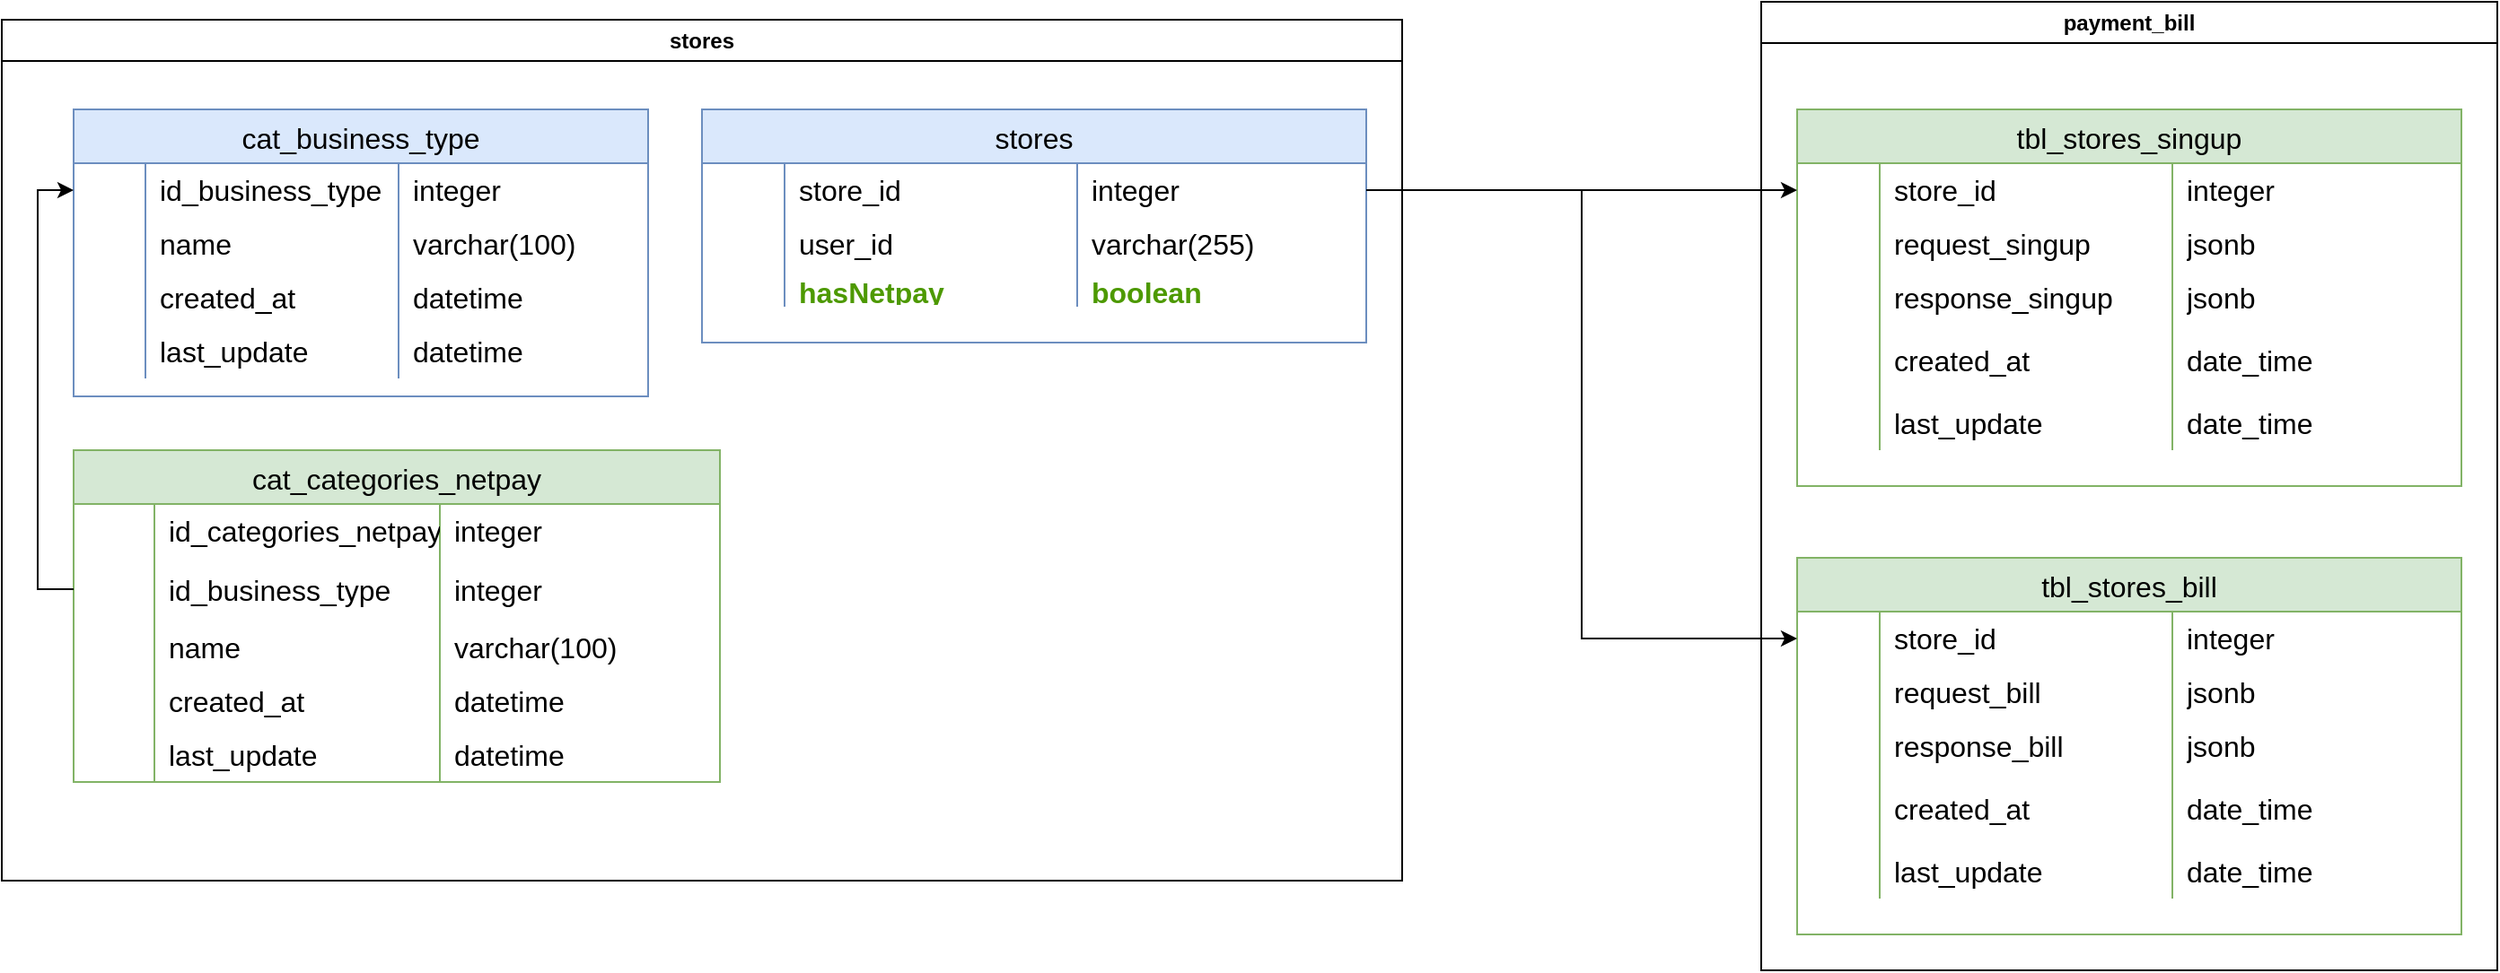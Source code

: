 <mxfile version="24.5.4" type="github">
  <diagram name="Página-1" id="sR-9Ipz1DtobjVX7vWEs">
    <mxGraphModel dx="2059" dy="1060" grid="1" gridSize="10" guides="1" tooltips="1" connect="1" arrows="1" fold="1" page="1" pageScale="1" pageWidth="827" pageHeight="1169" math="0" shadow="0">
      <root>
        <mxCell id="0" />
        <mxCell id="1" parent="0" />
        <mxCell id="05YtGx7H-CWME4nsVqSi-127" value="payment_bill" style="swimlane;whiteSpace=wrap;html=1;" parent="1" vertex="1">
          <mxGeometry x="1020" y="30" width="410" height="540" as="geometry" />
        </mxCell>
        <mxCell id="05YtGx7H-CWME4nsVqSi-57" value="tbl_stores_singup" style="shape=table;startSize=30;container=1;collapsible=0;childLayout=tableLayout;fixedRows=1;rowLines=0;fontStyle=0;strokeColor=#82b366;fontSize=16;fillColor=#d5e8d4;" parent="05YtGx7H-CWME4nsVqSi-127" vertex="1">
          <mxGeometry x="20" y="60" width="370" height="210" as="geometry" />
        </mxCell>
        <mxCell id="05YtGx7H-CWME4nsVqSi-58" value="" style="shape=tableRow;horizontal=0;startSize=0;swimlaneHead=0;swimlaneBody=0;top=0;left=0;bottom=0;right=0;collapsible=0;dropTarget=0;fillColor=none;points=[[0,0.5],[1,0.5]];portConstraint=eastwest;strokeColor=inherit;fontSize=16;" parent="05YtGx7H-CWME4nsVqSi-57" vertex="1">
          <mxGeometry y="30" width="370" height="30" as="geometry" />
        </mxCell>
        <mxCell id="05YtGx7H-CWME4nsVqSi-59" value="" style="shape=partialRectangle;html=1;whiteSpace=wrap;connectable=0;fillColor=none;top=0;left=0;bottom=0;right=0;overflow=hidden;pointerEvents=1;strokeColor=inherit;fontSize=16;" parent="05YtGx7H-CWME4nsVqSi-58" vertex="1">
          <mxGeometry width="46" height="30" as="geometry">
            <mxRectangle width="46" height="30" as="alternateBounds" />
          </mxGeometry>
        </mxCell>
        <mxCell id="05YtGx7H-CWME4nsVqSi-60" value="store_id" style="shape=partialRectangle;html=1;whiteSpace=wrap;connectable=0;fillColor=none;top=0;left=0;bottom=0;right=0;align=left;spacingLeft=6;overflow=hidden;strokeColor=inherit;fontSize=16;" parent="05YtGx7H-CWME4nsVqSi-58" vertex="1">
          <mxGeometry x="46" width="163" height="30" as="geometry">
            <mxRectangle width="163" height="30" as="alternateBounds" />
          </mxGeometry>
        </mxCell>
        <mxCell id="05YtGx7H-CWME4nsVqSi-61" value="integer" style="shape=partialRectangle;html=1;whiteSpace=wrap;connectable=0;fillColor=none;top=0;left=0;bottom=0;right=0;align=left;spacingLeft=6;overflow=hidden;strokeColor=inherit;fontSize=16;" parent="05YtGx7H-CWME4nsVqSi-58" vertex="1">
          <mxGeometry x="209" width="161" height="30" as="geometry">
            <mxRectangle width="161" height="30" as="alternateBounds" />
          </mxGeometry>
        </mxCell>
        <mxCell id="05YtGx7H-CWME4nsVqSi-62" value="" style="shape=tableRow;horizontal=0;startSize=0;swimlaneHead=0;swimlaneBody=0;top=0;left=0;bottom=0;right=0;collapsible=0;dropTarget=0;fillColor=none;points=[[0,0.5],[1,0.5]];portConstraint=eastwest;strokeColor=inherit;fontSize=16;" parent="05YtGx7H-CWME4nsVqSi-57" vertex="1">
          <mxGeometry y="60" width="370" height="30" as="geometry" />
        </mxCell>
        <mxCell id="05YtGx7H-CWME4nsVqSi-63" value="" style="shape=partialRectangle;html=1;whiteSpace=wrap;connectable=0;fillColor=none;top=0;left=0;bottom=0;right=0;overflow=hidden;strokeColor=inherit;fontSize=16;" parent="05YtGx7H-CWME4nsVqSi-62" vertex="1">
          <mxGeometry width="46" height="30" as="geometry">
            <mxRectangle width="46" height="30" as="alternateBounds" />
          </mxGeometry>
        </mxCell>
        <mxCell id="05YtGx7H-CWME4nsVqSi-64" value="request_singup" style="shape=partialRectangle;html=1;whiteSpace=wrap;connectable=0;fillColor=none;top=0;left=0;bottom=0;right=0;align=left;spacingLeft=6;overflow=hidden;strokeColor=inherit;fontSize=16;" parent="05YtGx7H-CWME4nsVqSi-62" vertex="1">
          <mxGeometry x="46" width="163" height="30" as="geometry">
            <mxRectangle width="163" height="30" as="alternateBounds" />
          </mxGeometry>
        </mxCell>
        <mxCell id="05YtGx7H-CWME4nsVqSi-65" value="jsonb" style="shape=partialRectangle;html=1;whiteSpace=wrap;connectable=0;fillColor=none;top=0;left=0;bottom=0;right=0;align=left;spacingLeft=6;overflow=hidden;strokeColor=inherit;fontSize=16;" parent="05YtGx7H-CWME4nsVqSi-62" vertex="1">
          <mxGeometry x="209" width="161" height="30" as="geometry">
            <mxRectangle width="161" height="30" as="alternateBounds" />
          </mxGeometry>
        </mxCell>
        <mxCell id="05YtGx7H-CWME4nsVqSi-137" style="shape=tableRow;horizontal=0;startSize=0;swimlaneHead=0;swimlaneBody=0;top=0;left=0;bottom=0;right=0;collapsible=0;dropTarget=0;fillColor=none;points=[[0,0.5],[1,0.5]];portConstraint=eastwest;strokeColor=inherit;fontSize=16;" parent="05YtGx7H-CWME4nsVqSi-57" vertex="1">
          <mxGeometry y="90" width="370" height="30" as="geometry" />
        </mxCell>
        <mxCell id="05YtGx7H-CWME4nsVqSi-138" style="shape=partialRectangle;html=1;whiteSpace=wrap;connectable=0;fillColor=none;top=0;left=0;bottom=0;right=0;overflow=hidden;strokeColor=inherit;fontSize=16;" parent="05YtGx7H-CWME4nsVqSi-137" vertex="1">
          <mxGeometry width="46" height="30" as="geometry">
            <mxRectangle width="46" height="30" as="alternateBounds" />
          </mxGeometry>
        </mxCell>
        <mxCell id="05YtGx7H-CWME4nsVqSi-139" value="response_singup" style="shape=partialRectangle;html=1;whiteSpace=wrap;connectable=0;fillColor=none;top=0;left=0;bottom=0;right=0;align=left;spacingLeft=6;overflow=hidden;strokeColor=inherit;fontSize=16;" parent="05YtGx7H-CWME4nsVqSi-137" vertex="1">
          <mxGeometry x="46" width="163" height="30" as="geometry">
            <mxRectangle width="163" height="30" as="alternateBounds" />
          </mxGeometry>
        </mxCell>
        <mxCell id="05YtGx7H-CWME4nsVqSi-140" value="jsonb" style="shape=partialRectangle;html=1;whiteSpace=wrap;connectable=0;fillColor=none;top=0;left=0;bottom=0;right=0;align=left;spacingLeft=6;overflow=hidden;strokeColor=inherit;fontSize=16;" parent="05YtGx7H-CWME4nsVqSi-137" vertex="1">
          <mxGeometry x="209" width="161" height="30" as="geometry">
            <mxRectangle width="161" height="30" as="alternateBounds" />
          </mxGeometry>
        </mxCell>
        <mxCell id="05YtGx7H-CWME4nsVqSi-70" style="shape=tableRow;horizontal=0;startSize=0;swimlaneHead=0;swimlaneBody=0;top=0;left=0;bottom=0;right=0;collapsible=0;dropTarget=0;fillColor=none;points=[[0,0.5],[1,0.5]];portConstraint=eastwest;strokeColor=inherit;fontSize=16;" parent="05YtGx7H-CWME4nsVqSi-57" vertex="1">
          <mxGeometry y="120" width="370" height="40" as="geometry" />
        </mxCell>
        <mxCell id="05YtGx7H-CWME4nsVqSi-71" style="shape=partialRectangle;html=1;whiteSpace=wrap;connectable=0;fillColor=none;top=0;left=0;bottom=0;right=0;overflow=hidden;strokeColor=inherit;fontSize=16;" parent="05YtGx7H-CWME4nsVqSi-70" vertex="1">
          <mxGeometry width="46" height="40" as="geometry">
            <mxRectangle width="46" height="40" as="alternateBounds" />
          </mxGeometry>
        </mxCell>
        <mxCell id="05YtGx7H-CWME4nsVqSi-72" value="created_at" style="shape=partialRectangle;html=1;whiteSpace=wrap;connectable=0;fillColor=none;top=0;left=0;bottom=0;right=0;align=left;spacingLeft=6;overflow=hidden;strokeColor=inherit;fontSize=16;" parent="05YtGx7H-CWME4nsVqSi-70" vertex="1">
          <mxGeometry x="46" width="163" height="40" as="geometry">
            <mxRectangle width="163" height="40" as="alternateBounds" />
          </mxGeometry>
        </mxCell>
        <mxCell id="05YtGx7H-CWME4nsVqSi-73" value="date_time" style="shape=partialRectangle;html=1;whiteSpace=wrap;connectable=0;fillColor=none;top=0;left=0;bottom=0;right=0;align=left;spacingLeft=6;overflow=hidden;strokeColor=inherit;fontSize=16;" parent="05YtGx7H-CWME4nsVqSi-70" vertex="1">
          <mxGeometry x="209" width="161" height="40" as="geometry">
            <mxRectangle width="161" height="40" as="alternateBounds" />
          </mxGeometry>
        </mxCell>
        <mxCell id="05YtGx7H-CWME4nsVqSi-74" style="shape=tableRow;horizontal=0;startSize=0;swimlaneHead=0;swimlaneBody=0;top=0;left=0;bottom=0;right=0;collapsible=0;dropTarget=0;fillColor=none;points=[[0,0.5],[1,0.5]];portConstraint=eastwest;strokeColor=inherit;fontSize=16;" parent="05YtGx7H-CWME4nsVqSi-57" vertex="1">
          <mxGeometry y="160" width="370" height="30" as="geometry" />
        </mxCell>
        <mxCell id="05YtGx7H-CWME4nsVqSi-75" style="shape=partialRectangle;html=1;whiteSpace=wrap;connectable=0;fillColor=none;top=0;left=0;bottom=0;right=0;overflow=hidden;strokeColor=inherit;fontSize=16;" parent="05YtGx7H-CWME4nsVqSi-74" vertex="1">
          <mxGeometry width="46" height="30" as="geometry">
            <mxRectangle width="46" height="30" as="alternateBounds" />
          </mxGeometry>
        </mxCell>
        <mxCell id="05YtGx7H-CWME4nsVqSi-76" value="last_update" style="shape=partialRectangle;html=1;whiteSpace=wrap;connectable=0;fillColor=none;top=0;left=0;bottom=0;right=0;align=left;spacingLeft=6;overflow=hidden;strokeColor=inherit;fontSize=16;" parent="05YtGx7H-CWME4nsVqSi-74" vertex="1">
          <mxGeometry x="46" width="163" height="30" as="geometry">
            <mxRectangle width="163" height="30" as="alternateBounds" />
          </mxGeometry>
        </mxCell>
        <mxCell id="05YtGx7H-CWME4nsVqSi-77" value="date_time" style="shape=partialRectangle;html=1;whiteSpace=wrap;connectable=0;fillColor=none;top=0;left=0;bottom=0;right=0;align=left;spacingLeft=6;overflow=hidden;strokeColor=inherit;fontSize=16;" parent="05YtGx7H-CWME4nsVqSi-74" vertex="1">
          <mxGeometry x="209" width="161" height="30" as="geometry">
            <mxRectangle width="161" height="30" as="alternateBounds" />
          </mxGeometry>
        </mxCell>
        <mxCell id="05YtGx7H-CWME4nsVqSi-145" value="tbl_stores_bill" style="shape=table;startSize=30;container=1;collapsible=0;childLayout=tableLayout;fixedRows=1;rowLines=0;fontStyle=0;strokeColor=#82b366;fontSize=16;fillColor=#d5e8d4;" parent="05YtGx7H-CWME4nsVqSi-127" vertex="1">
          <mxGeometry x="20" y="310" width="370" height="210" as="geometry" />
        </mxCell>
        <mxCell id="05YtGx7H-CWME4nsVqSi-146" value="" style="shape=tableRow;horizontal=0;startSize=0;swimlaneHead=0;swimlaneBody=0;top=0;left=0;bottom=0;right=0;collapsible=0;dropTarget=0;fillColor=none;points=[[0,0.5],[1,0.5]];portConstraint=eastwest;strokeColor=inherit;fontSize=16;" parent="05YtGx7H-CWME4nsVqSi-145" vertex="1">
          <mxGeometry y="30" width="370" height="30" as="geometry" />
        </mxCell>
        <mxCell id="05YtGx7H-CWME4nsVqSi-147" value="" style="shape=partialRectangle;html=1;whiteSpace=wrap;connectable=0;fillColor=none;top=0;left=0;bottom=0;right=0;overflow=hidden;pointerEvents=1;strokeColor=inherit;fontSize=16;" parent="05YtGx7H-CWME4nsVqSi-146" vertex="1">
          <mxGeometry width="46" height="30" as="geometry">
            <mxRectangle width="46" height="30" as="alternateBounds" />
          </mxGeometry>
        </mxCell>
        <mxCell id="05YtGx7H-CWME4nsVqSi-148" value="store_id" style="shape=partialRectangle;html=1;whiteSpace=wrap;connectable=0;fillColor=none;top=0;left=0;bottom=0;right=0;align=left;spacingLeft=6;overflow=hidden;strokeColor=inherit;fontSize=16;" parent="05YtGx7H-CWME4nsVqSi-146" vertex="1">
          <mxGeometry x="46" width="163" height="30" as="geometry">
            <mxRectangle width="163" height="30" as="alternateBounds" />
          </mxGeometry>
        </mxCell>
        <mxCell id="05YtGx7H-CWME4nsVqSi-149" value="integer" style="shape=partialRectangle;html=1;whiteSpace=wrap;connectable=0;fillColor=none;top=0;left=0;bottom=0;right=0;align=left;spacingLeft=6;overflow=hidden;strokeColor=inherit;fontSize=16;" parent="05YtGx7H-CWME4nsVqSi-146" vertex="1">
          <mxGeometry x="209" width="161" height="30" as="geometry">
            <mxRectangle width="161" height="30" as="alternateBounds" />
          </mxGeometry>
        </mxCell>
        <mxCell id="05YtGx7H-CWME4nsVqSi-158" style="shape=tableRow;horizontal=0;startSize=0;swimlaneHead=0;swimlaneBody=0;top=0;left=0;bottom=0;right=0;collapsible=0;dropTarget=0;fillColor=none;points=[[0,0.5],[1,0.5]];portConstraint=eastwest;strokeColor=inherit;fontSize=16;" parent="05YtGx7H-CWME4nsVqSi-145" vertex="1">
          <mxGeometry y="60" width="370" height="30" as="geometry" />
        </mxCell>
        <mxCell id="05YtGx7H-CWME4nsVqSi-159" style="shape=partialRectangle;html=1;whiteSpace=wrap;connectable=0;fillColor=none;top=0;left=0;bottom=0;right=0;overflow=hidden;strokeColor=inherit;fontSize=16;" parent="05YtGx7H-CWME4nsVqSi-158" vertex="1">
          <mxGeometry width="46" height="30" as="geometry">
            <mxRectangle width="46" height="30" as="alternateBounds" />
          </mxGeometry>
        </mxCell>
        <mxCell id="05YtGx7H-CWME4nsVqSi-160" value="request_bill" style="shape=partialRectangle;html=1;whiteSpace=wrap;connectable=0;fillColor=none;top=0;left=0;bottom=0;right=0;align=left;spacingLeft=6;overflow=hidden;strokeColor=inherit;fontSize=16;" parent="05YtGx7H-CWME4nsVqSi-158" vertex="1">
          <mxGeometry x="46" width="163" height="30" as="geometry">
            <mxRectangle width="163" height="30" as="alternateBounds" />
          </mxGeometry>
        </mxCell>
        <mxCell id="05YtGx7H-CWME4nsVqSi-161" value="&lt;div&gt;jsonb&lt;/div&gt;" style="shape=partialRectangle;html=1;whiteSpace=wrap;connectable=0;fillColor=none;top=0;left=0;bottom=0;right=0;align=left;spacingLeft=6;overflow=hidden;strokeColor=inherit;fontSize=16;" parent="05YtGx7H-CWME4nsVqSi-158" vertex="1">
          <mxGeometry x="209" width="161" height="30" as="geometry">
            <mxRectangle width="161" height="30" as="alternateBounds" />
          </mxGeometry>
        </mxCell>
        <mxCell id="s_7tr-dG0rgTzwTSZN3e-1" style="shape=tableRow;horizontal=0;startSize=0;swimlaneHead=0;swimlaneBody=0;top=0;left=0;bottom=0;right=0;collapsible=0;dropTarget=0;fillColor=none;points=[[0,0.5],[1,0.5]];portConstraint=eastwest;strokeColor=inherit;fontSize=16;" vertex="1" parent="05YtGx7H-CWME4nsVqSi-145">
          <mxGeometry y="90" width="370" height="30" as="geometry" />
        </mxCell>
        <mxCell id="s_7tr-dG0rgTzwTSZN3e-2" style="shape=partialRectangle;html=1;whiteSpace=wrap;connectable=0;fillColor=none;top=0;left=0;bottom=0;right=0;overflow=hidden;strokeColor=inherit;fontSize=16;" vertex="1" parent="s_7tr-dG0rgTzwTSZN3e-1">
          <mxGeometry width="46" height="30" as="geometry">
            <mxRectangle width="46" height="30" as="alternateBounds" />
          </mxGeometry>
        </mxCell>
        <mxCell id="s_7tr-dG0rgTzwTSZN3e-3" value="response_bill" style="shape=partialRectangle;html=1;whiteSpace=wrap;connectable=0;fillColor=none;top=0;left=0;bottom=0;right=0;align=left;spacingLeft=6;overflow=hidden;strokeColor=inherit;fontSize=16;" vertex="1" parent="s_7tr-dG0rgTzwTSZN3e-1">
          <mxGeometry x="46" width="163" height="30" as="geometry">
            <mxRectangle width="163" height="30" as="alternateBounds" />
          </mxGeometry>
        </mxCell>
        <mxCell id="s_7tr-dG0rgTzwTSZN3e-4" value="jsonb" style="shape=partialRectangle;html=1;whiteSpace=wrap;connectable=0;fillColor=none;top=0;left=0;bottom=0;right=0;align=left;spacingLeft=6;overflow=hidden;strokeColor=inherit;fontSize=16;" vertex="1" parent="s_7tr-dG0rgTzwTSZN3e-1">
          <mxGeometry x="209" width="161" height="30" as="geometry">
            <mxRectangle width="161" height="30" as="alternateBounds" />
          </mxGeometry>
        </mxCell>
        <mxCell id="05YtGx7H-CWME4nsVqSi-166" style="shape=tableRow;horizontal=0;startSize=0;swimlaneHead=0;swimlaneBody=0;top=0;left=0;bottom=0;right=0;collapsible=0;dropTarget=0;fillColor=none;points=[[0,0.5],[1,0.5]];portConstraint=eastwest;strokeColor=inherit;fontSize=16;" parent="05YtGx7H-CWME4nsVqSi-145" vertex="1">
          <mxGeometry y="120" width="370" height="40" as="geometry" />
        </mxCell>
        <mxCell id="05YtGx7H-CWME4nsVqSi-167" style="shape=partialRectangle;html=1;whiteSpace=wrap;connectable=0;fillColor=none;top=0;left=0;bottom=0;right=0;overflow=hidden;strokeColor=inherit;fontSize=16;" parent="05YtGx7H-CWME4nsVqSi-166" vertex="1">
          <mxGeometry width="46" height="40" as="geometry">
            <mxRectangle width="46" height="40" as="alternateBounds" />
          </mxGeometry>
        </mxCell>
        <mxCell id="05YtGx7H-CWME4nsVqSi-168" value="created_at" style="shape=partialRectangle;html=1;whiteSpace=wrap;connectable=0;fillColor=none;top=0;left=0;bottom=0;right=0;align=left;spacingLeft=6;overflow=hidden;strokeColor=inherit;fontSize=16;" parent="05YtGx7H-CWME4nsVqSi-166" vertex="1">
          <mxGeometry x="46" width="163" height="40" as="geometry">
            <mxRectangle width="163" height="40" as="alternateBounds" />
          </mxGeometry>
        </mxCell>
        <mxCell id="05YtGx7H-CWME4nsVqSi-169" value="date_time" style="shape=partialRectangle;html=1;whiteSpace=wrap;connectable=0;fillColor=none;top=0;left=0;bottom=0;right=0;align=left;spacingLeft=6;overflow=hidden;strokeColor=inherit;fontSize=16;" parent="05YtGx7H-CWME4nsVqSi-166" vertex="1">
          <mxGeometry x="209" width="161" height="40" as="geometry">
            <mxRectangle width="161" height="40" as="alternateBounds" />
          </mxGeometry>
        </mxCell>
        <mxCell id="05YtGx7H-CWME4nsVqSi-170" style="shape=tableRow;horizontal=0;startSize=0;swimlaneHead=0;swimlaneBody=0;top=0;left=0;bottom=0;right=0;collapsible=0;dropTarget=0;fillColor=none;points=[[0,0.5],[1,0.5]];portConstraint=eastwest;strokeColor=inherit;fontSize=16;" parent="05YtGx7H-CWME4nsVqSi-145" vertex="1">
          <mxGeometry y="160" width="370" height="30" as="geometry" />
        </mxCell>
        <mxCell id="05YtGx7H-CWME4nsVqSi-171" style="shape=partialRectangle;html=1;whiteSpace=wrap;connectable=0;fillColor=none;top=0;left=0;bottom=0;right=0;overflow=hidden;strokeColor=inherit;fontSize=16;" parent="05YtGx7H-CWME4nsVqSi-170" vertex="1">
          <mxGeometry width="46" height="30" as="geometry">
            <mxRectangle width="46" height="30" as="alternateBounds" />
          </mxGeometry>
        </mxCell>
        <mxCell id="05YtGx7H-CWME4nsVqSi-172" value="last_update" style="shape=partialRectangle;html=1;whiteSpace=wrap;connectable=0;fillColor=none;top=0;left=0;bottom=0;right=0;align=left;spacingLeft=6;overflow=hidden;strokeColor=inherit;fontSize=16;" parent="05YtGx7H-CWME4nsVqSi-170" vertex="1">
          <mxGeometry x="46" width="163" height="30" as="geometry">
            <mxRectangle width="163" height="30" as="alternateBounds" />
          </mxGeometry>
        </mxCell>
        <mxCell id="05YtGx7H-CWME4nsVqSi-173" value="date_time" style="shape=partialRectangle;html=1;whiteSpace=wrap;connectable=0;fillColor=none;top=0;left=0;bottom=0;right=0;align=left;spacingLeft=6;overflow=hidden;strokeColor=inherit;fontSize=16;" parent="05YtGx7H-CWME4nsVqSi-170" vertex="1">
          <mxGeometry x="209" width="161" height="30" as="geometry">
            <mxRectangle width="161" height="30" as="alternateBounds" />
          </mxGeometry>
        </mxCell>
        <mxCell id="s_7tr-dG0rgTzwTSZN3e-5" value="stores" style="swimlane;whiteSpace=wrap;html=1;" vertex="1" parent="1">
          <mxGeometry x="40" y="40" width="780" height="480" as="geometry" />
        </mxCell>
        <mxCell id="05YtGx7H-CWME4nsVqSi-1" value="cat_business_type" style="shape=table;startSize=30;container=1;collapsible=0;childLayout=tableLayout;fixedRows=1;rowLines=0;fontStyle=0;strokeColor=#6c8ebf;fontSize=16;fillColor=#dae8fc;" parent="s_7tr-dG0rgTzwTSZN3e-5" vertex="1">
          <mxGeometry x="40" y="50" width="320" height="160" as="geometry" />
        </mxCell>
        <mxCell id="05YtGx7H-CWME4nsVqSi-2" value="" style="shape=tableRow;horizontal=0;startSize=0;swimlaneHead=0;swimlaneBody=0;top=0;left=0;bottom=0;right=0;collapsible=0;dropTarget=0;fillColor=none;points=[[0,0.5],[1,0.5]];portConstraint=eastwest;strokeColor=inherit;fontSize=16;" parent="05YtGx7H-CWME4nsVqSi-1" vertex="1">
          <mxGeometry y="30" width="320" height="30" as="geometry" />
        </mxCell>
        <mxCell id="05YtGx7H-CWME4nsVqSi-3" value="" style="shape=partialRectangle;html=1;whiteSpace=wrap;connectable=0;fillColor=none;top=0;left=0;bottom=0;right=0;overflow=hidden;pointerEvents=1;strokeColor=inherit;fontSize=16;" parent="05YtGx7H-CWME4nsVqSi-2" vertex="1">
          <mxGeometry width="40" height="30" as="geometry">
            <mxRectangle width="40" height="30" as="alternateBounds" />
          </mxGeometry>
        </mxCell>
        <mxCell id="05YtGx7H-CWME4nsVqSi-4" value="id_business_type" style="shape=partialRectangle;html=1;whiteSpace=wrap;connectable=0;fillColor=none;top=0;left=0;bottom=0;right=0;align=left;spacingLeft=6;overflow=hidden;strokeColor=inherit;fontSize=16;" parent="05YtGx7H-CWME4nsVqSi-2" vertex="1">
          <mxGeometry x="40" width="141" height="30" as="geometry">
            <mxRectangle width="141" height="30" as="alternateBounds" />
          </mxGeometry>
        </mxCell>
        <mxCell id="05YtGx7H-CWME4nsVqSi-11" value="integer" style="shape=partialRectangle;html=1;whiteSpace=wrap;connectable=0;fillColor=none;top=0;left=0;bottom=0;right=0;align=left;spacingLeft=6;overflow=hidden;strokeColor=inherit;fontSize=16;" parent="05YtGx7H-CWME4nsVqSi-2" vertex="1">
          <mxGeometry x="181" width="139" height="30" as="geometry">
            <mxRectangle width="139" height="30" as="alternateBounds" />
          </mxGeometry>
        </mxCell>
        <mxCell id="05YtGx7H-CWME4nsVqSi-5" value="" style="shape=tableRow;horizontal=0;startSize=0;swimlaneHead=0;swimlaneBody=0;top=0;left=0;bottom=0;right=0;collapsible=0;dropTarget=0;fillColor=none;points=[[0,0.5],[1,0.5]];portConstraint=eastwest;strokeColor=inherit;fontSize=16;" parent="05YtGx7H-CWME4nsVqSi-1" vertex="1">
          <mxGeometry y="60" width="320" height="30" as="geometry" />
        </mxCell>
        <mxCell id="05YtGx7H-CWME4nsVqSi-6" value="" style="shape=partialRectangle;html=1;whiteSpace=wrap;connectable=0;fillColor=none;top=0;left=0;bottom=0;right=0;overflow=hidden;strokeColor=inherit;fontSize=16;" parent="05YtGx7H-CWME4nsVqSi-5" vertex="1">
          <mxGeometry width="40" height="30" as="geometry">
            <mxRectangle width="40" height="30" as="alternateBounds" />
          </mxGeometry>
        </mxCell>
        <mxCell id="05YtGx7H-CWME4nsVqSi-7" value="name" style="shape=partialRectangle;html=1;whiteSpace=wrap;connectable=0;fillColor=none;top=0;left=0;bottom=0;right=0;align=left;spacingLeft=6;overflow=hidden;strokeColor=inherit;fontSize=16;" parent="05YtGx7H-CWME4nsVqSi-5" vertex="1">
          <mxGeometry x="40" width="141" height="30" as="geometry">
            <mxRectangle width="141" height="30" as="alternateBounds" />
          </mxGeometry>
        </mxCell>
        <mxCell id="05YtGx7H-CWME4nsVqSi-12" value="varchar(100)" style="shape=partialRectangle;html=1;whiteSpace=wrap;connectable=0;fillColor=none;top=0;left=0;bottom=0;right=0;align=left;spacingLeft=6;overflow=hidden;strokeColor=inherit;fontSize=16;" parent="05YtGx7H-CWME4nsVqSi-5" vertex="1">
          <mxGeometry x="181" width="139" height="30" as="geometry">
            <mxRectangle width="139" height="30" as="alternateBounds" />
          </mxGeometry>
        </mxCell>
        <mxCell id="05YtGx7H-CWME4nsVqSi-8" value="" style="shape=tableRow;horizontal=0;startSize=0;swimlaneHead=0;swimlaneBody=0;top=0;left=0;bottom=0;right=0;collapsible=0;dropTarget=0;fillColor=none;points=[[0,0.5],[1,0.5]];portConstraint=eastwest;strokeColor=inherit;fontSize=16;" parent="05YtGx7H-CWME4nsVqSi-1" vertex="1">
          <mxGeometry y="90" width="320" height="30" as="geometry" />
        </mxCell>
        <mxCell id="05YtGx7H-CWME4nsVqSi-9" value="" style="shape=partialRectangle;html=1;whiteSpace=wrap;connectable=0;fillColor=none;top=0;left=0;bottom=0;right=0;overflow=hidden;strokeColor=inherit;fontSize=16;" parent="05YtGx7H-CWME4nsVqSi-8" vertex="1">
          <mxGeometry width="40" height="30" as="geometry">
            <mxRectangle width="40" height="30" as="alternateBounds" />
          </mxGeometry>
        </mxCell>
        <mxCell id="05YtGx7H-CWME4nsVqSi-10" value="created_at" style="shape=partialRectangle;html=1;whiteSpace=wrap;connectable=0;fillColor=none;top=0;left=0;bottom=0;right=0;align=left;spacingLeft=6;overflow=hidden;strokeColor=inherit;fontSize=16;" parent="05YtGx7H-CWME4nsVqSi-8" vertex="1">
          <mxGeometry x="40" width="141" height="30" as="geometry">
            <mxRectangle width="141" height="30" as="alternateBounds" />
          </mxGeometry>
        </mxCell>
        <mxCell id="05YtGx7H-CWME4nsVqSi-13" value="datetime" style="shape=partialRectangle;html=1;whiteSpace=wrap;connectable=0;fillColor=none;top=0;left=0;bottom=0;right=0;align=left;spacingLeft=6;overflow=hidden;strokeColor=inherit;fontSize=16;" parent="05YtGx7H-CWME4nsVqSi-8" vertex="1">
          <mxGeometry x="181" width="139" height="30" as="geometry">
            <mxRectangle width="139" height="30" as="alternateBounds" />
          </mxGeometry>
        </mxCell>
        <mxCell id="05YtGx7H-CWME4nsVqSi-14" style="shape=tableRow;horizontal=0;startSize=0;swimlaneHead=0;swimlaneBody=0;top=0;left=0;bottom=0;right=0;collapsible=0;dropTarget=0;fillColor=none;points=[[0,0.5],[1,0.5]];portConstraint=eastwest;strokeColor=inherit;fontSize=16;" parent="05YtGx7H-CWME4nsVqSi-1" vertex="1">
          <mxGeometry y="120" width="320" height="30" as="geometry" />
        </mxCell>
        <mxCell id="05YtGx7H-CWME4nsVqSi-15" style="shape=partialRectangle;html=1;whiteSpace=wrap;connectable=0;fillColor=none;top=0;left=0;bottom=0;right=0;overflow=hidden;strokeColor=inherit;fontSize=16;" parent="05YtGx7H-CWME4nsVqSi-14" vertex="1">
          <mxGeometry width="40" height="30" as="geometry">
            <mxRectangle width="40" height="30" as="alternateBounds" />
          </mxGeometry>
        </mxCell>
        <mxCell id="05YtGx7H-CWME4nsVqSi-16" value="last_update" style="shape=partialRectangle;html=1;whiteSpace=wrap;connectable=0;fillColor=none;top=0;left=0;bottom=0;right=0;align=left;spacingLeft=6;overflow=hidden;strokeColor=inherit;fontSize=16;" parent="05YtGx7H-CWME4nsVqSi-14" vertex="1">
          <mxGeometry x="40" width="141" height="30" as="geometry">
            <mxRectangle width="141" height="30" as="alternateBounds" />
          </mxGeometry>
        </mxCell>
        <mxCell id="05YtGx7H-CWME4nsVqSi-17" value="datetime" style="shape=partialRectangle;html=1;whiteSpace=wrap;connectable=0;fillColor=none;top=0;left=0;bottom=0;right=0;align=left;spacingLeft=6;overflow=hidden;strokeColor=inherit;fontSize=16;" parent="05YtGx7H-CWME4nsVqSi-14" vertex="1">
          <mxGeometry x="181" width="139" height="30" as="geometry">
            <mxRectangle width="139" height="30" as="alternateBounds" />
          </mxGeometry>
        </mxCell>
        <mxCell id="05YtGx7H-CWME4nsVqSi-18" value="cat_categories_netpay" style="shape=table;startSize=30;container=1;collapsible=0;childLayout=tableLayout;fixedRows=1;rowLines=0;fontStyle=0;strokeColor=#82b366;fontSize=16;fillColor=#d5e8d4;" parent="s_7tr-dG0rgTzwTSZN3e-5" vertex="1">
          <mxGeometry x="40" y="240" width="360" height="185" as="geometry" />
        </mxCell>
        <mxCell id="05YtGx7H-CWME4nsVqSi-19" value="" style="shape=tableRow;horizontal=0;startSize=0;swimlaneHead=0;swimlaneBody=0;top=0;left=0;bottom=0;right=0;collapsible=0;dropTarget=0;fillColor=none;points=[[0,0.5],[1,0.5]];portConstraint=eastwest;strokeColor=inherit;fontSize=16;" parent="05YtGx7H-CWME4nsVqSi-18" vertex="1">
          <mxGeometry y="30" width="360" height="30" as="geometry" />
        </mxCell>
        <mxCell id="05YtGx7H-CWME4nsVqSi-20" value="" style="shape=partialRectangle;html=1;whiteSpace=wrap;connectable=0;fillColor=none;top=0;left=0;bottom=0;right=0;overflow=hidden;pointerEvents=1;strokeColor=inherit;fontSize=16;" parent="05YtGx7H-CWME4nsVqSi-19" vertex="1">
          <mxGeometry width="45" height="30" as="geometry">
            <mxRectangle width="45" height="30" as="alternateBounds" />
          </mxGeometry>
        </mxCell>
        <mxCell id="05YtGx7H-CWME4nsVqSi-21" value="id_categories_netpay" style="shape=partialRectangle;html=1;whiteSpace=wrap;connectable=0;fillColor=none;top=0;left=0;bottom=0;right=0;align=left;spacingLeft=6;overflow=hidden;strokeColor=inherit;fontSize=16;" parent="05YtGx7H-CWME4nsVqSi-19" vertex="1">
          <mxGeometry x="45" width="159" height="30" as="geometry">
            <mxRectangle width="159" height="30" as="alternateBounds" />
          </mxGeometry>
        </mxCell>
        <mxCell id="05YtGx7H-CWME4nsVqSi-22" value="integer" style="shape=partialRectangle;html=1;whiteSpace=wrap;connectable=0;fillColor=none;top=0;left=0;bottom=0;right=0;align=left;spacingLeft=6;overflow=hidden;strokeColor=inherit;fontSize=16;" parent="05YtGx7H-CWME4nsVqSi-19" vertex="1">
          <mxGeometry x="204" width="156" height="30" as="geometry">
            <mxRectangle width="156" height="30" as="alternateBounds" />
          </mxGeometry>
        </mxCell>
        <mxCell id="05YtGx7H-CWME4nsVqSi-35" style="shape=tableRow;horizontal=0;startSize=0;swimlaneHead=0;swimlaneBody=0;top=0;left=0;bottom=0;right=0;collapsible=0;dropTarget=0;fillColor=none;points=[[0,0.5],[1,0.5]];portConstraint=eastwest;strokeColor=inherit;fontSize=16;" parent="05YtGx7H-CWME4nsVqSi-18" vertex="1">
          <mxGeometry y="60" width="360" height="35" as="geometry" />
        </mxCell>
        <mxCell id="05YtGx7H-CWME4nsVqSi-36" style="shape=partialRectangle;html=1;whiteSpace=wrap;connectable=0;fillColor=none;top=0;left=0;bottom=0;right=0;overflow=hidden;pointerEvents=1;strokeColor=inherit;fontSize=16;" parent="05YtGx7H-CWME4nsVqSi-35" vertex="1">
          <mxGeometry width="45" height="35" as="geometry">
            <mxRectangle width="45" height="35" as="alternateBounds" />
          </mxGeometry>
        </mxCell>
        <mxCell id="05YtGx7H-CWME4nsVqSi-37" value="id_business_type" style="shape=partialRectangle;html=1;whiteSpace=wrap;connectable=0;fillColor=none;top=0;left=0;bottom=0;right=0;align=left;spacingLeft=6;overflow=hidden;strokeColor=inherit;fontSize=16;" parent="05YtGx7H-CWME4nsVqSi-35" vertex="1">
          <mxGeometry x="45" width="159" height="35" as="geometry">
            <mxRectangle width="159" height="35" as="alternateBounds" />
          </mxGeometry>
        </mxCell>
        <mxCell id="05YtGx7H-CWME4nsVqSi-38" value="integer" style="shape=partialRectangle;html=1;whiteSpace=wrap;connectable=0;fillColor=none;top=0;left=0;bottom=0;right=0;align=left;spacingLeft=6;overflow=hidden;strokeColor=inherit;fontSize=16;" parent="05YtGx7H-CWME4nsVqSi-35" vertex="1">
          <mxGeometry x="204" width="156" height="35" as="geometry">
            <mxRectangle width="156" height="35" as="alternateBounds" />
          </mxGeometry>
        </mxCell>
        <mxCell id="05YtGx7H-CWME4nsVqSi-23" value="" style="shape=tableRow;horizontal=0;startSize=0;swimlaneHead=0;swimlaneBody=0;top=0;left=0;bottom=0;right=0;collapsible=0;dropTarget=0;fillColor=none;points=[[0,0.5],[1,0.5]];portConstraint=eastwest;strokeColor=inherit;fontSize=16;" parent="05YtGx7H-CWME4nsVqSi-18" vertex="1">
          <mxGeometry y="95" width="360" height="30" as="geometry" />
        </mxCell>
        <mxCell id="05YtGx7H-CWME4nsVqSi-24" value="" style="shape=partialRectangle;html=1;whiteSpace=wrap;connectable=0;fillColor=none;top=0;left=0;bottom=0;right=0;overflow=hidden;strokeColor=inherit;fontSize=16;" parent="05YtGx7H-CWME4nsVqSi-23" vertex="1">
          <mxGeometry width="45" height="30" as="geometry">
            <mxRectangle width="45" height="30" as="alternateBounds" />
          </mxGeometry>
        </mxCell>
        <mxCell id="05YtGx7H-CWME4nsVqSi-25" value="name" style="shape=partialRectangle;html=1;whiteSpace=wrap;connectable=0;fillColor=none;top=0;left=0;bottom=0;right=0;align=left;spacingLeft=6;overflow=hidden;strokeColor=inherit;fontSize=16;" parent="05YtGx7H-CWME4nsVqSi-23" vertex="1">
          <mxGeometry x="45" width="159" height="30" as="geometry">
            <mxRectangle width="159" height="30" as="alternateBounds" />
          </mxGeometry>
        </mxCell>
        <mxCell id="05YtGx7H-CWME4nsVqSi-26" value="varchar(100)" style="shape=partialRectangle;html=1;whiteSpace=wrap;connectable=0;fillColor=none;top=0;left=0;bottom=0;right=0;align=left;spacingLeft=6;overflow=hidden;strokeColor=inherit;fontSize=16;" parent="05YtGx7H-CWME4nsVqSi-23" vertex="1">
          <mxGeometry x="204" width="156" height="30" as="geometry">
            <mxRectangle width="156" height="30" as="alternateBounds" />
          </mxGeometry>
        </mxCell>
        <mxCell id="05YtGx7H-CWME4nsVqSi-27" value="" style="shape=tableRow;horizontal=0;startSize=0;swimlaneHead=0;swimlaneBody=0;top=0;left=0;bottom=0;right=0;collapsible=0;dropTarget=0;fillColor=none;points=[[0,0.5],[1,0.5]];portConstraint=eastwest;strokeColor=inherit;fontSize=16;" parent="05YtGx7H-CWME4nsVqSi-18" vertex="1">
          <mxGeometry y="125" width="360" height="30" as="geometry" />
        </mxCell>
        <mxCell id="05YtGx7H-CWME4nsVqSi-28" value="" style="shape=partialRectangle;html=1;whiteSpace=wrap;connectable=0;fillColor=none;top=0;left=0;bottom=0;right=0;overflow=hidden;strokeColor=inherit;fontSize=16;" parent="05YtGx7H-CWME4nsVqSi-27" vertex="1">
          <mxGeometry width="45" height="30" as="geometry">
            <mxRectangle width="45" height="30" as="alternateBounds" />
          </mxGeometry>
        </mxCell>
        <mxCell id="05YtGx7H-CWME4nsVqSi-29" value="created_at" style="shape=partialRectangle;html=1;whiteSpace=wrap;connectable=0;fillColor=none;top=0;left=0;bottom=0;right=0;align=left;spacingLeft=6;overflow=hidden;strokeColor=inherit;fontSize=16;" parent="05YtGx7H-CWME4nsVqSi-27" vertex="1">
          <mxGeometry x="45" width="159" height="30" as="geometry">
            <mxRectangle width="159" height="30" as="alternateBounds" />
          </mxGeometry>
        </mxCell>
        <mxCell id="05YtGx7H-CWME4nsVqSi-30" value="datetime" style="shape=partialRectangle;html=1;whiteSpace=wrap;connectable=0;fillColor=none;top=0;left=0;bottom=0;right=0;align=left;spacingLeft=6;overflow=hidden;strokeColor=inherit;fontSize=16;" parent="05YtGx7H-CWME4nsVqSi-27" vertex="1">
          <mxGeometry x="204" width="156" height="30" as="geometry">
            <mxRectangle width="156" height="30" as="alternateBounds" />
          </mxGeometry>
        </mxCell>
        <mxCell id="05YtGx7H-CWME4nsVqSi-31" style="shape=tableRow;horizontal=0;startSize=0;swimlaneHead=0;swimlaneBody=0;top=0;left=0;bottom=0;right=0;collapsible=0;dropTarget=0;fillColor=none;points=[[0,0.5],[1,0.5]];portConstraint=eastwest;strokeColor=inherit;fontSize=16;" parent="05YtGx7H-CWME4nsVqSi-18" vertex="1">
          <mxGeometry y="155" width="360" height="30" as="geometry" />
        </mxCell>
        <mxCell id="05YtGx7H-CWME4nsVqSi-32" style="shape=partialRectangle;html=1;whiteSpace=wrap;connectable=0;fillColor=none;top=0;left=0;bottom=0;right=0;overflow=hidden;strokeColor=inherit;fontSize=16;" parent="05YtGx7H-CWME4nsVqSi-31" vertex="1">
          <mxGeometry width="45" height="30" as="geometry">
            <mxRectangle width="45" height="30" as="alternateBounds" />
          </mxGeometry>
        </mxCell>
        <mxCell id="05YtGx7H-CWME4nsVqSi-33" value="last_update" style="shape=partialRectangle;html=1;whiteSpace=wrap;connectable=0;fillColor=none;top=0;left=0;bottom=0;right=0;align=left;spacingLeft=6;overflow=hidden;strokeColor=inherit;fontSize=16;" parent="05YtGx7H-CWME4nsVqSi-31" vertex="1">
          <mxGeometry x="45" width="159" height="30" as="geometry">
            <mxRectangle width="159" height="30" as="alternateBounds" />
          </mxGeometry>
        </mxCell>
        <mxCell id="05YtGx7H-CWME4nsVqSi-34" value="datetime" style="shape=partialRectangle;html=1;whiteSpace=wrap;connectable=0;fillColor=none;top=0;left=0;bottom=0;right=0;align=left;spacingLeft=6;overflow=hidden;strokeColor=inherit;fontSize=16;" parent="05YtGx7H-CWME4nsVqSi-31" vertex="1">
          <mxGeometry x="204" width="156" height="30" as="geometry">
            <mxRectangle width="156" height="30" as="alternateBounds" />
          </mxGeometry>
        </mxCell>
        <mxCell id="05YtGx7H-CWME4nsVqSi-39" style="edgeStyle=orthogonalEdgeStyle;rounded=0;orthogonalLoop=1;jettySize=auto;html=1;exitX=0;exitY=0.5;exitDx=0;exitDy=0;entryX=0;entryY=0.5;entryDx=0;entryDy=0;" parent="s_7tr-dG0rgTzwTSZN3e-5" source="05YtGx7H-CWME4nsVqSi-35" target="05YtGx7H-CWME4nsVqSi-2" edge="1">
          <mxGeometry relative="1" as="geometry" />
        </mxCell>
        <mxCell id="05YtGx7H-CWME4nsVqSi-40" value="stores" style="shape=table;startSize=30;container=1;collapsible=0;childLayout=tableLayout;fixedRows=1;rowLines=0;fontStyle=0;strokeColor=#6c8ebf;fontSize=16;fillColor=#dae8fc;" parent="s_7tr-dG0rgTzwTSZN3e-5" vertex="1">
          <mxGeometry x="390" y="50" width="370" height="130" as="geometry" />
        </mxCell>
        <mxCell id="05YtGx7H-CWME4nsVqSi-41" value="" style="shape=tableRow;horizontal=0;startSize=0;swimlaneHead=0;swimlaneBody=0;top=0;left=0;bottom=0;right=0;collapsible=0;dropTarget=0;fillColor=none;points=[[0,0.5],[1,0.5]];portConstraint=eastwest;strokeColor=inherit;fontSize=16;" parent="05YtGx7H-CWME4nsVqSi-40" vertex="1">
          <mxGeometry y="30" width="370" height="30" as="geometry" />
        </mxCell>
        <mxCell id="05YtGx7H-CWME4nsVqSi-42" value="" style="shape=partialRectangle;html=1;whiteSpace=wrap;connectable=0;fillColor=none;top=0;left=0;bottom=0;right=0;overflow=hidden;pointerEvents=1;strokeColor=inherit;fontSize=16;" parent="05YtGx7H-CWME4nsVqSi-41" vertex="1">
          <mxGeometry width="46" height="30" as="geometry">
            <mxRectangle width="46" height="30" as="alternateBounds" />
          </mxGeometry>
        </mxCell>
        <mxCell id="05YtGx7H-CWME4nsVqSi-43" value="store_id" style="shape=partialRectangle;html=1;whiteSpace=wrap;connectable=0;fillColor=none;top=0;left=0;bottom=0;right=0;align=left;spacingLeft=6;overflow=hidden;strokeColor=inherit;fontSize=16;" parent="05YtGx7H-CWME4nsVqSi-41" vertex="1">
          <mxGeometry x="46" width="163" height="30" as="geometry">
            <mxRectangle width="163" height="30" as="alternateBounds" />
          </mxGeometry>
        </mxCell>
        <mxCell id="05YtGx7H-CWME4nsVqSi-44" value="integer" style="shape=partialRectangle;html=1;whiteSpace=wrap;connectable=0;fillColor=none;top=0;left=0;bottom=0;right=0;align=left;spacingLeft=6;overflow=hidden;strokeColor=inherit;fontSize=16;" parent="05YtGx7H-CWME4nsVqSi-41" vertex="1">
          <mxGeometry x="209" width="161" height="30" as="geometry">
            <mxRectangle width="161" height="30" as="alternateBounds" />
          </mxGeometry>
        </mxCell>
        <mxCell id="05YtGx7H-CWME4nsVqSi-45" value="" style="shape=tableRow;horizontal=0;startSize=0;swimlaneHead=0;swimlaneBody=0;top=0;left=0;bottom=0;right=0;collapsible=0;dropTarget=0;fillColor=none;points=[[0,0.5],[1,0.5]];portConstraint=eastwest;strokeColor=inherit;fontSize=16;" parent="05YtGx7H-CWME4nsVqSi-40" vertex="1">
          <mxGeometry y="60" width="370" height="30" as="geometry" />
        </mxCell>
        <mxCell id="05YtGx7H-CWME4nsVqSi-46" value="" style="shape=partialRectangle;html=1;whiteSpace=wrap;connectable=0;fillColor=none;top=0;left=0;bottom=0;right=0;overflow=hidden;strokeColor=inherit;fontSize=16;" parent="05YtGx7H-CWME4nsVqSi-45" vertex="1">
          <mxGeometry width="46" height="30" as="geometry">
            <mxRectangle width="46" height="30" as="alternateBounds" />
          </mxGeometry>
        </mxCell>
        <mxCell id="05YtGx7H-CWME4nsVqSi-47" value="user_id" style="shape=partialRectangle;html=1;whiteSpace=wrap;connectable=0;fillColor=none;top=0;left=0;bottom=0;right=0;align=left;spacingLeft=6;overflow=hidden;strokeColor=inherit;fontSize=16;" parent="05YtGx7H-CWME4nsVqSi-45" vertex="1">
          <mxGeometry x="46" width="163" height="30" as="geometry">
            <mxRectangle width="163" height="30" as="alternateBounds" />
          </mxGeometry>
        </mxCell>
        <mxCell id="05YtGx7H-CWME4nsVqSi-48" value="varchar(255)" style="shape=partialRectangle;html=1;whiteSpace=wrap;connectable=0;fillColor=none;top=0;left=0;bottom=0;right=0;align=left;spacingLeft=6;overflow=hidden;strokeColor=inherit;fontSize=16;" parent="05YtGx7H-CWME4nsVqSi-45" vertex="1">
          <mxGeometry x="209" width="161" height="30" as="geometry">
            <mxRectangle width="161" height="30" as="alternateBounds" />
          </mxGeometry>
        </mxCell>
        <mxCell id="05YtGx7H-CWME4nsVqSi-133" style="shape=tableRow;horizontal=0;startSize=0;swimlaneHead=0;swimlaneBody=0;top=0;left=0;bottom=0;right=0;collapsible=0;dropTarget=0;fillColor=none;points=[[0,0.5],[1,0.5]];portConstraint=eastwest;strokeColor=inherit;fontSize=16;" parent="05YtGx7H-CWME4nsVqSi-40" vertex="1">
          <mxGeometry y="90" width="370" height="20" as="geometry" />
        </mxCell>
        <mxCell id="05YtGx7H-CWME4nsVqSi-134" style="shape=partialRectangle;html=1;whiteSpace=wrap;connectable=0;fillColor=none;top=0;left=0;bottom=0;right=0;overflow=hidden;strokeColor=inherit;fontSize=16;" parent="05YtGx7H-CWME4nsVqSi-133" vertex="1">
          <mxGeometry width="46" height="20" as="geometry">
            <mxRectangle width="46" height="20" as="alternateBounds" />
          </mxGeometry>
        </mxCell>
        <mxCell id="05YtGx7H-CWME4nsVqSi-135" value="hasNetpay" style="shape=partialRectangle;html=1;whiteSpace=wrap;connectable=0;fillColor=none;top=0;left=0;bottom=0;right=0;align=left;spacingLeft=6;overflow=hidden;strokeColor=inherit;fontSize=16;fillStyle=hatch;strokeWidth=3;spacing=2;labelBackgroundColor=none;fontColor=#4D9900;fontStyle=1" parent="05YtGx7H-CWME4nsVqSi-133" vertex="1">
          <mxGeometry x="46" width="163" height="20" as="geometry">
            <mxRectangle width="163" height="20" as="alternateBounds" />
          </mxGeometry>
        </mxCell>
        <mxCell id="05YtGx7H-CWME4nsVqSi-136" value="boolean" style="shape=partialRectangle;html=1;whiteSpace=wrap;connectable=0;fillColor=none;top=0;left=0;bottom=0;right=0;align=left;spacingLeft=6;overflow=hidden;strokeColor=inherit;fontSize=16;fillStyle=hatch;strokeWidth=3;spacing=2;labelBackgroundColor=none;fontColor=#4D9900;fontStyle=1" parent="05YtGx7H-CWME4nsVqSi-133" vertex="1">
          <mxGeometry x="209" width="161" height="20" as="geometry">
            <mxRectangle width="161" height="20" as="alternateBounds" />
          </mxGeometry>
        </mxCell>
        <mxCell id="s_7tr-dG0rgTzwTSZN3e-6" style="edgeStyle=orthogonalEdgeStyle;rounded=0;orthogonalLoop=1;jettySize=auto;html=1;exitX=1;exitY=0.5;exitDx=0;exitDy=0;" edge="1" parent="1" source="05YtGx7H-CWME4nsVqSi-41" target="05YtGx7H-CWME4nsVqSi-58">
          <mxGeometry relative="1" as="geometry" />
        </mxCell>
        <mxCell id="s_7tr-dG0rgTzwTSZN3e-7" style="edgeStyle=orthogonalEdgeStyle;rounded=0;orthogonalLoop=1;jettySize=auto;html=1;exitX=1;exitY=0.5;exitDx=0;exitDy=0;" edge="1" parent="1" source="05YtGx7H-CWME4nsVqSi-41" target="05YtGx7H-CWME4nsVqSi-146">
          <mxGeometry relative="1" as="geometry" />
        </mxCell>
      </root>
    </mxGraphModel>
  </diagram>
</mxfile>
